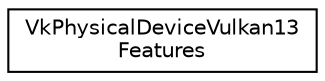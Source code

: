 digraph "Graphical Class Hierarchy"
{
 // LATEX_PDF_SIZE
  edge [fontname="Helvetica",fontsize="10",labelfontname="Helvetica",labelfontsize="10"];
  node [fontname="Helvetica",fontsize="10",shape=record];
  rankdir="LR";
  Node0 [label="VkPhysicalDeviceVulkan13\lFeatures",height=0.2,width=0.4,color="black", fillcolor="white", style="filled",URL="$structVkPhysicalDeviceVulkan13Features.html",tooltip=" "];
}
